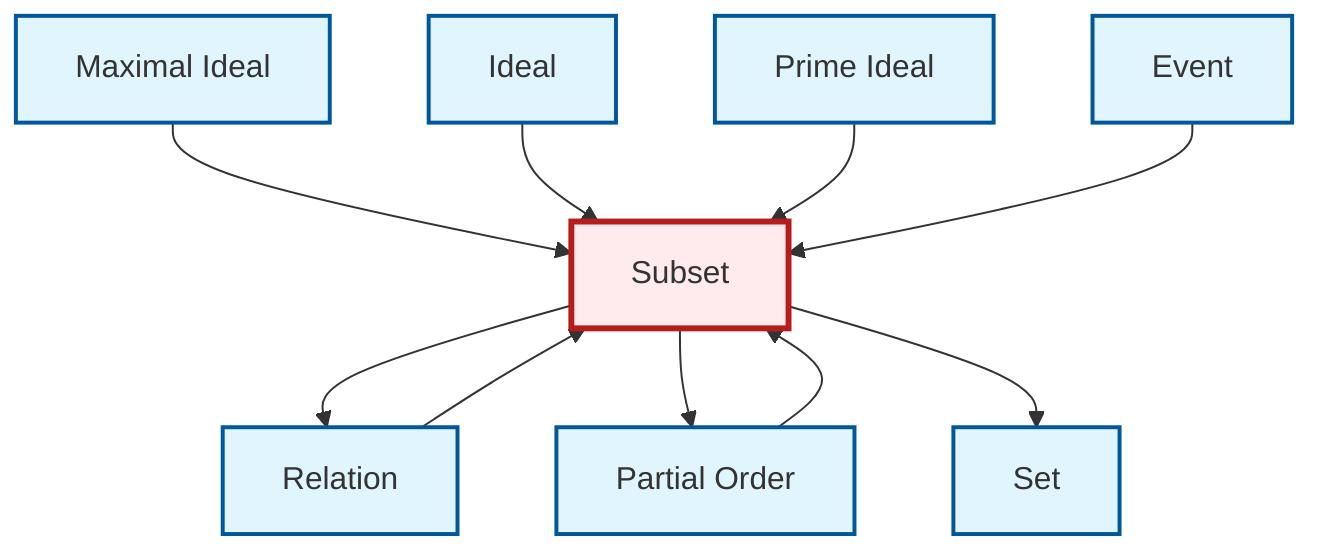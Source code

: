 graph TD
    classDef definition fill:#e1f5fe,stroke:#01579b,stroke-width:2px
    classDef theorem fill:#f3e5f5,stroke:#4a148c,stroke-width:2px
    classDef axiom fill:#fff3e0,stroke:#e65100,stroke-width:2px
    classDef example fill:#e8f5e9,stroke:#1b5e20,stroke-width:2px
    classDef current fill:#ffebee,stroke:#b71c1c,stroke-width:3px
    def-set["Set"]:::definition
    def-ideal["Ideal"]:::definition
    def-relation["Relation"]:::definition
    def-prime-ideal["Prime Ideal"]:::definition
    def-maximal-ideal["Maximal Ideal"]:::definition
    def-partial-order["Partial Order"]:::definition
    def-subset["Subset"]:::definition
    def-event["Event"]:::definition
    def-maximal-ideal --> def-subset
    def-subset --> def-relation
    def-ideal --> def-subset
    def-prime-ideal --> def-subset
    def-partial-order --> def-subset
    def-event --> def-subset
    def-relation --> def-subset
    def-subset --> def-partial-order
    def-subset --> def-set
    class def-subset current